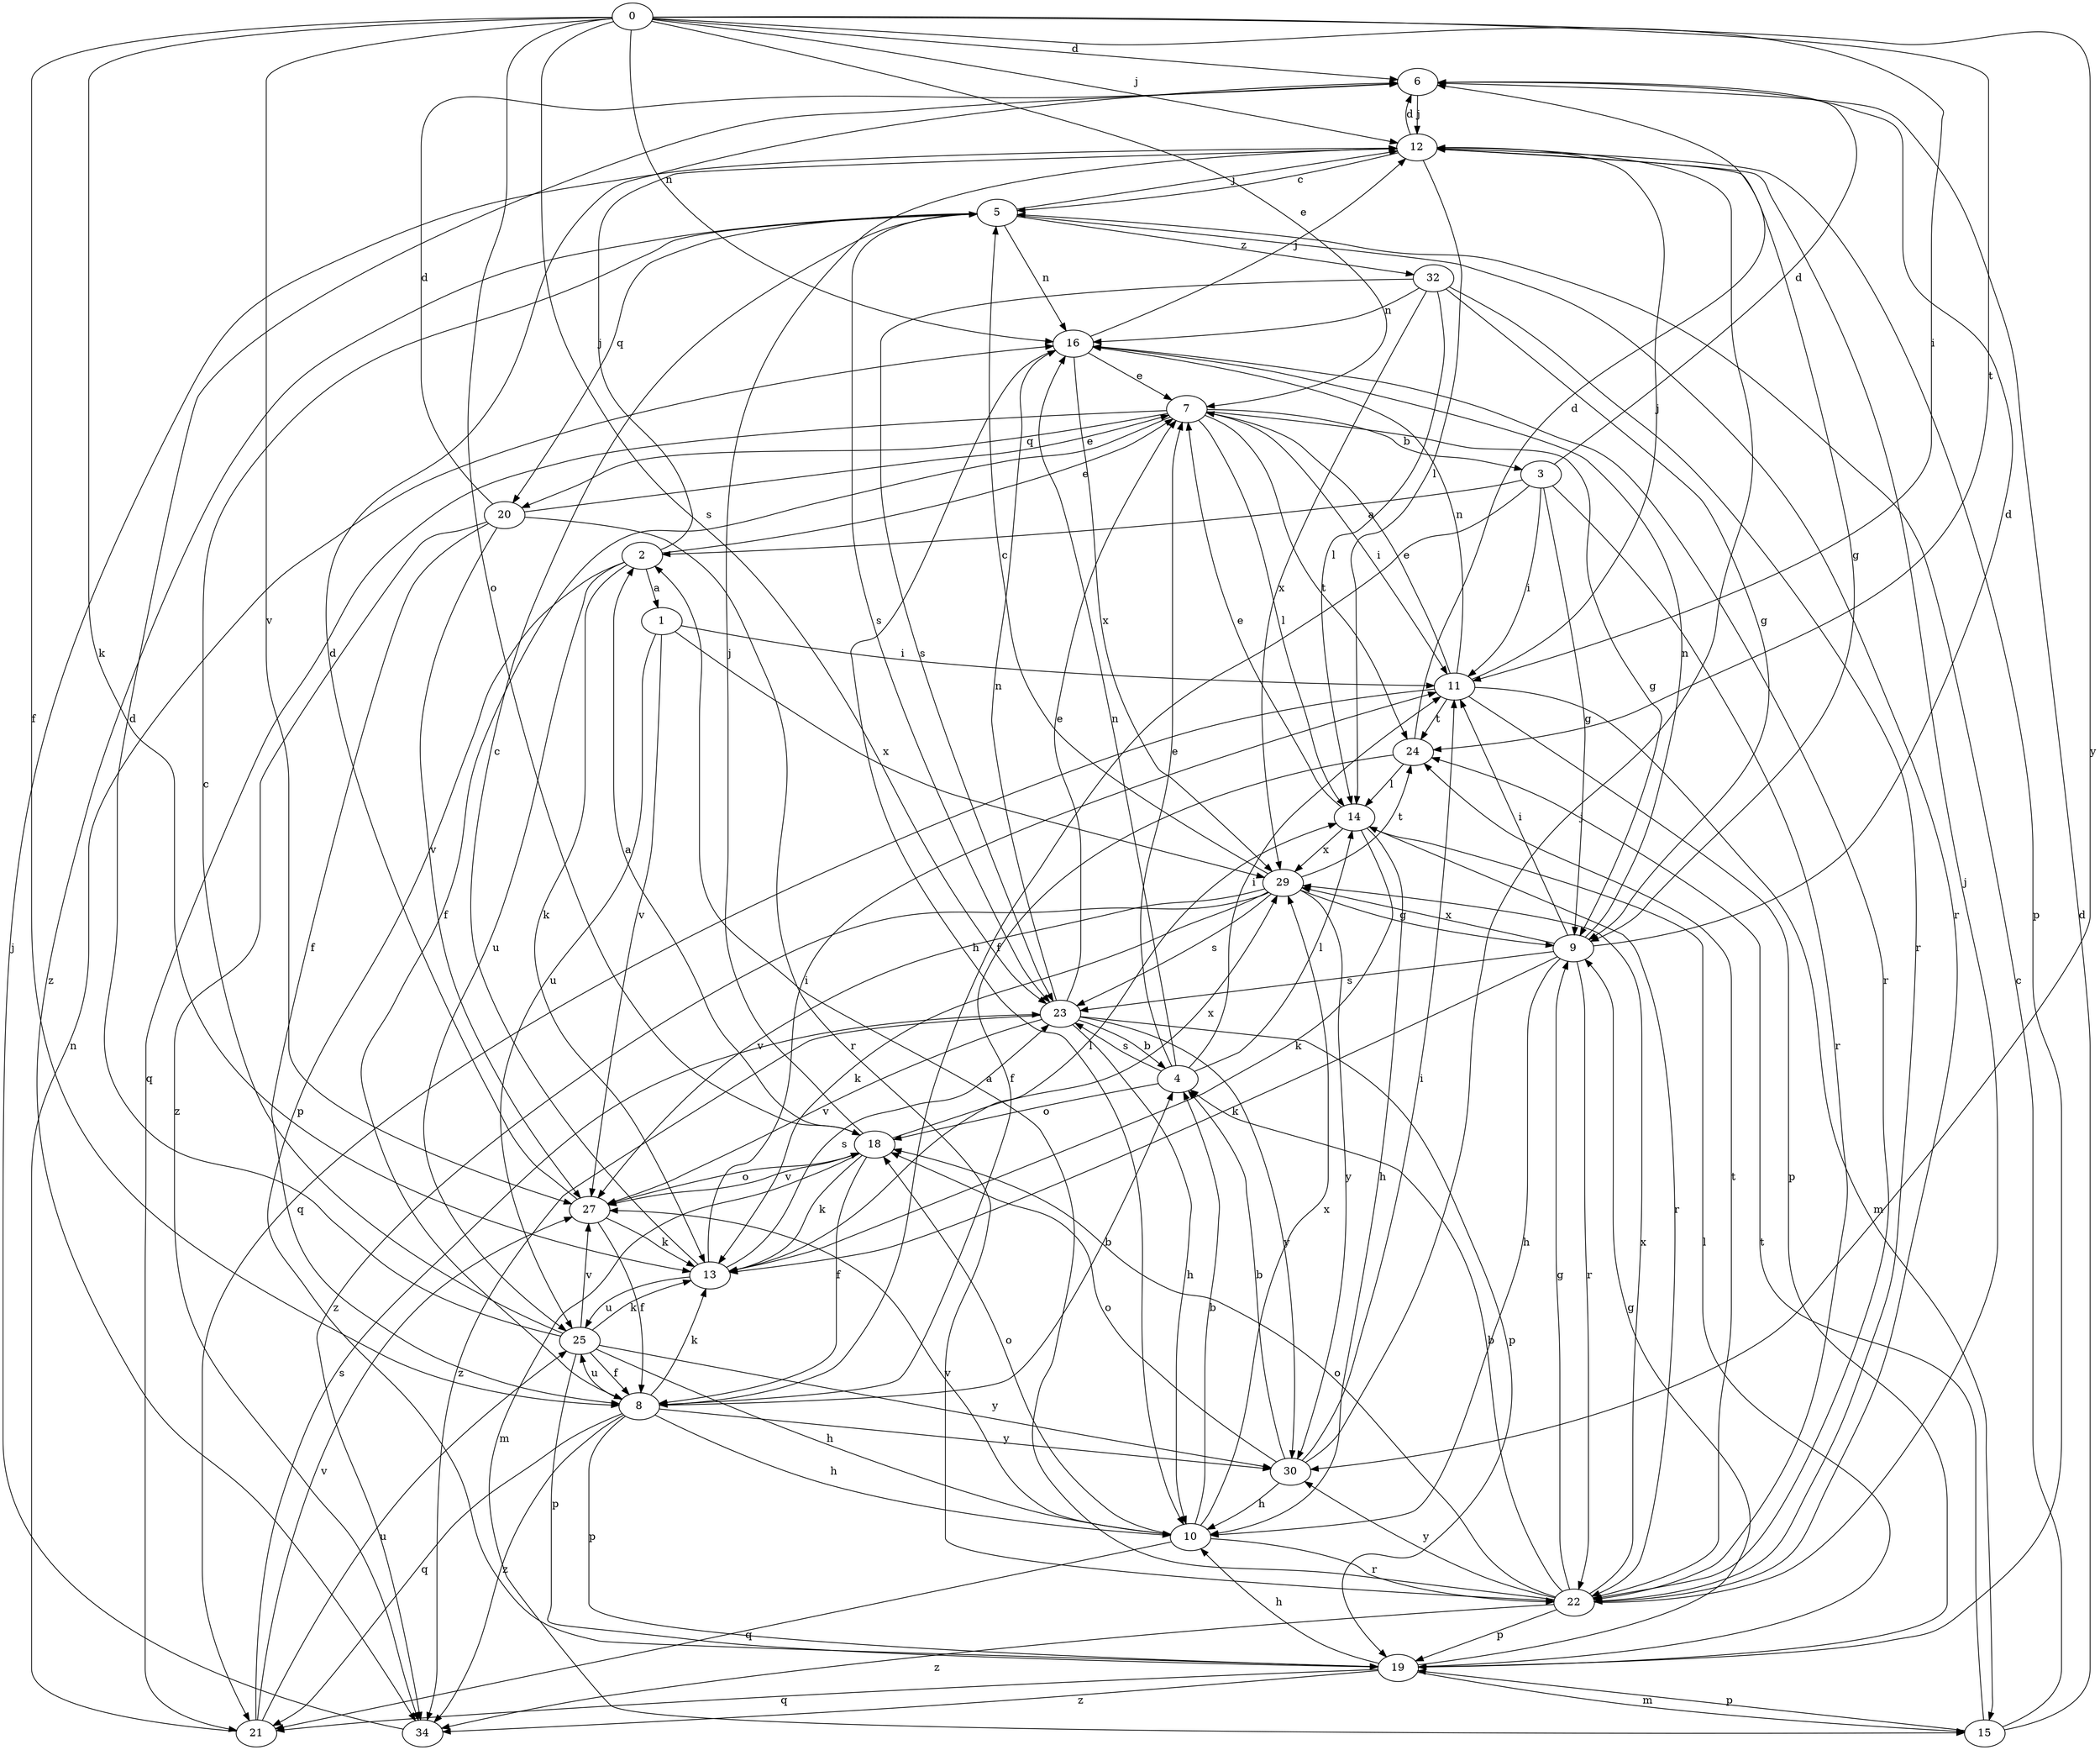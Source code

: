 strict digraph  {
0;
1;
2;
3;
4;
5;
6;
7;
8;
9;
10;
11;
12;
13;
14;
15;
16;
18;
19;
20;
21;
22;
23;
24;
25;
27;
29;
30;
32;
34;
0 -> 6  [label=d];
0 -> 7  [label=e];
0 -> 8  [label=f];
0 -> 11  [label=i];
0 -> 12  [label=j];
0 -> 13  [label=k];
0 -> 16  [label=n];
0 -> 18  [label=o];
0 -> 23  [label=s];
0 -> 24  [label=t];
0 -> 27  [label=v];
0 -> 30  [label=y];
1 -> 11  [label=i];
1 -> 25  [label=u];
1 -> 27  [label=v];
1 -> 29  [label=x];
2 -> 1  [label=a];
2 -> 7  [label=e];
2 -> 12  [label=j];
2 -> 13  [label=k];
2 -> 19  [label=p];
2 -> 25  [label=u];
3 -> 2  [label=a];
3 -> 6  [label=d];
3 -> 8  [label=f];
3 -> 9  [label=g];
3 -> 11  [label=i];
3 -> 22  [label=r];
4 -> 7  [label=e];
4 -> 11  [label=i];
4 -> 14  [label=l];
4 -> 16  [label=n];
4 -> 18  [label=o];
4 -> 23  [label=s];
5 -> 12  [label=j];
5 -> 16  [label=n];
5 -> 20  [label=q];
5 -> 22  [label=r];
5 -> 23  [label=s];
5 -> 32  [label=z];
5 -> 34  [label=z];
6 -> 12  [label=j];
7 -> 3  [label=b];
7 -> 8  [label=f];
7 -> 9  [label=g];
7 -> 11  [label=i];
7 -> 14  [label=l];
7 -> 20  [label=q];
7 -> 21  [label=q];
7 -> 24  [label=t];
8 -> 4  [label=b];
8 -> 10  [label=h];
8 -> 13  [label=k];
8 -> 19  [label=p];
8 -> 21  [label=q];
8 -> 25  [label=u];
8 -> 30  [label=y];
8 -> 34  [label=z];
9 -> 6  [label=d];
9 -> 10  [label=h];
9 -> 11  [label=i];
9 -> 13  [label=k];
9 -> 16  [label=n];
9 -> 22  [label=r];
9 -> 23  [label=s];
9 -> 29  [label=x];
10 -> 4  [label=b];
10 -> 18  [label=o];
10 -> 21  [label=q];
10 -> 22  [label=r];
10 -> 27  [label=v];
10 -> 29  [label=x];
11 -> 7  [label=e];
11 -> 12  [label=j];
11 -> 15  [label=m];
11 -> 16  [label=n];
11 -> 19  [label=p];
11 -> 21  [label=q];
11 -> 24  [label=t];
12 -> 5  [label=c];
12 -> 6  [label=d];
12 -> 9  [label=g];
12 -> 14  [label=l];
12 -> 19  [label=p];
13 -> 5  [label=c];
13 -> 11  [label=i];
13 -> 14  [label=l];
13 -> 23  [label=s];
13 -> 25  [label=u];
14 -> 7  [label=e];
14 -> 10  [label=h];
14 -> 13  [label=k];
14 -> 22  [label=r];
14 -> 29  [label=x];
15 -> 5  [label=c];
15 -> 6  [label=d];
15 -> 19  [label=p];
15 -> 24  [label=t];
16 -> 7  [label=e];
16 -> 10  [label=h];
16 -> 12  [label=j];
16 -> 22  [label=r];
16 -> 29  [label=x];
18 -> 2  [label=a];
18 -> 8  [label=f];
18 -> 12  [label=j];
18 -> 13  [label=k];
18 -> 15  [label=m];
18 -> 27  [label=v];
18 -> 29  [label=x];
19 -> 9  [label=g];
19 -> 10  [label=h];
19 -> 14  [label=l];
19 -> 15  [label=m];
19 -> 21  [label=q];
19 -> 34  [label=z];
20 -> 6  [label=d];
20 -> 7  [label=e];
20 -> 8  [label=f];
20 -> 22  [label=r];
20 -> 27  [label=v];
20 -> 34  [label=z];
21 -> 16  [label=n];
21 -> 23  [label=s];
21 -> 25  [label=u];
21 -> 27  [label=v];
22 -> 2  [label=a];
22 -> 4  [label=b];
22 -> 9  [label=g];
22 -> 12  [label=j];
22 -> 18  [label=o];
22 -> 19  [label=p];
22 -> 24  [label=t];
22 -> 29  [label=x];
22 -> 30  [label=y];
22 -> 34  [label=z];
23 -> 4  [label=b];
23 -> 7  [label=e];
23 -> 10  [label=h];
23 -> 16  [label=n];
23 -> 19  [label=p];
23 -> 27  [label=v];
23 -> 30  [label=y];
23 -> 34  [label=z];
24 -> 6  [label=d];
24 -> 8  [label=f];
24 -> 14  [label=l];
25 -> 5  [label=c];
25 -> 6  [label=d];
25 -> 8  [label=f];
25 -> 10  [label=h];
25 -> 13  [label=k];
25 -> 19  [label=p];
25 -> 27  [label=v];
25 -> 30  [label=y];
27 -> 6  [label=d];
27 -> 8  [label=f];
27 -> 13  [label=k];
27 -> 18  [label=o];
29 -> 5  [label=c];
29 -> 9  [label=g];
29 -> 13  [label=k];
29 -> 23  [label=s];
29 -> 24  [label=t];
29 -> 27  [label=v];
29 -> 30  [label=y];
29 -> 34  [label=z];
30 -> 4  [label=b];
30 -> 10  [label=h];
30 -> 11  [label=i];
30 -> 12  [label=j];
30 -> 18  [label=o];
32 -> 9  [label=g];
32 -> 14  [label=l];
32 -> 16  [label=n];
32 -> 22  [label=r];
32 -> 23  [label=s];
32 -> 29  [label=x];
34 -> 12  [label=j];
}
